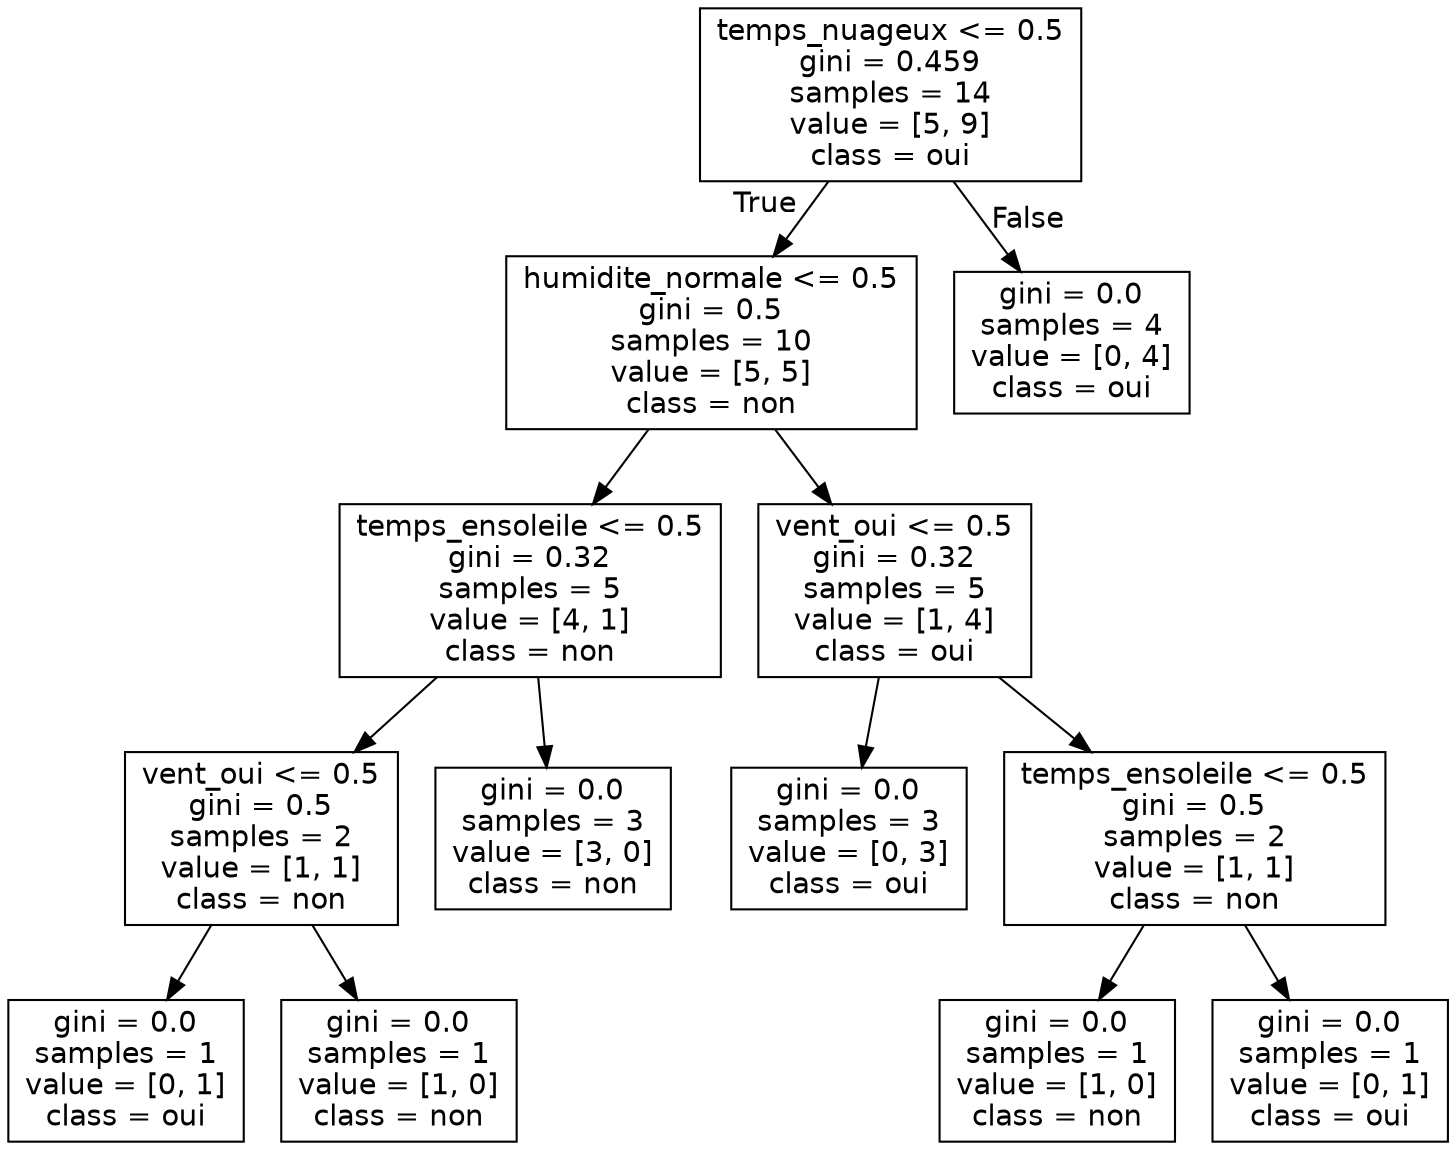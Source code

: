 digraph Tree {
node [shape=box, fontname="helvetica"] ;
edge [fontname="helvetica"] ;
0 [label="temps_nuageux <= 0.5\ngini = 0.459\nsamples = 14\nvalue = [5, 9]\nclass = oui"] ;
1 [label="humidite_normale <= 0.5\ngini = 0.5\nsamples = 10\nvalue = [5, 5]\nclass = non"] ;
0 -> 1 [labeldistance=2.5, labelangle=45, headlabel="True"] ;
2 [label="temps_ensoleile <= 0.5\ngini = 0.32\nsamples = 5\nvalue = [4, 1]\nclass = non"] ;
1 -> 2 ;
3 [label="vent_oui <= 0.5\ngini = 0.5\nsamples = 2\nvalue = [1, 1]\nclass = non"] ;
2 -> 3 ;
4 [label="gini = 0.0\nsamples = 1\nvalue = [0, 1]\nclass = oui"] ;
3 -> 4 ;
5 [label="gini = 0.0\nsamples = 1\nvalue = [1, 0]\nclass = non"] ;
3 -> 5 ;
6 [label="gini = 0.0\nsamples = 3\nvalue = [3, 0]\nclass = non"] ;
2 -> 6 ;
7 [label="vent_oui <= 0.5\ngini = 0.32\nsamples = 5\nvalue = [1, 4]\nclass = oui"] ;
1 -> 7 ;
8 [label="gini = 0.0\nsamples = 3\nvalue = [0, 3]\nclass = oui"] ;
7 -> 8 ;
9 [label="temps_ensoleile <= 0.5\ngini = 0.5\nsamples = 2\nvalue = [1, 1]\nclass = non"] ;
7 -> 9 ;
10 [label="gini = 0.0\nsamples = 1\nvalue = [1, 0]\nclass = non"] ;
9 -> 10 ;
11 [label="gini = 0.0\nsamples = 1\nvalue = [0, 1]\nclass = oui"] ;
9 -> 11 ;
12 [label="gini = 0.0\nsamples = 4\nvalue = [0, 4]\nclass = oui"] ;
0 -> 12 [labeldistance=2.5, labelangle=-45, headlabel="False"] ;
}